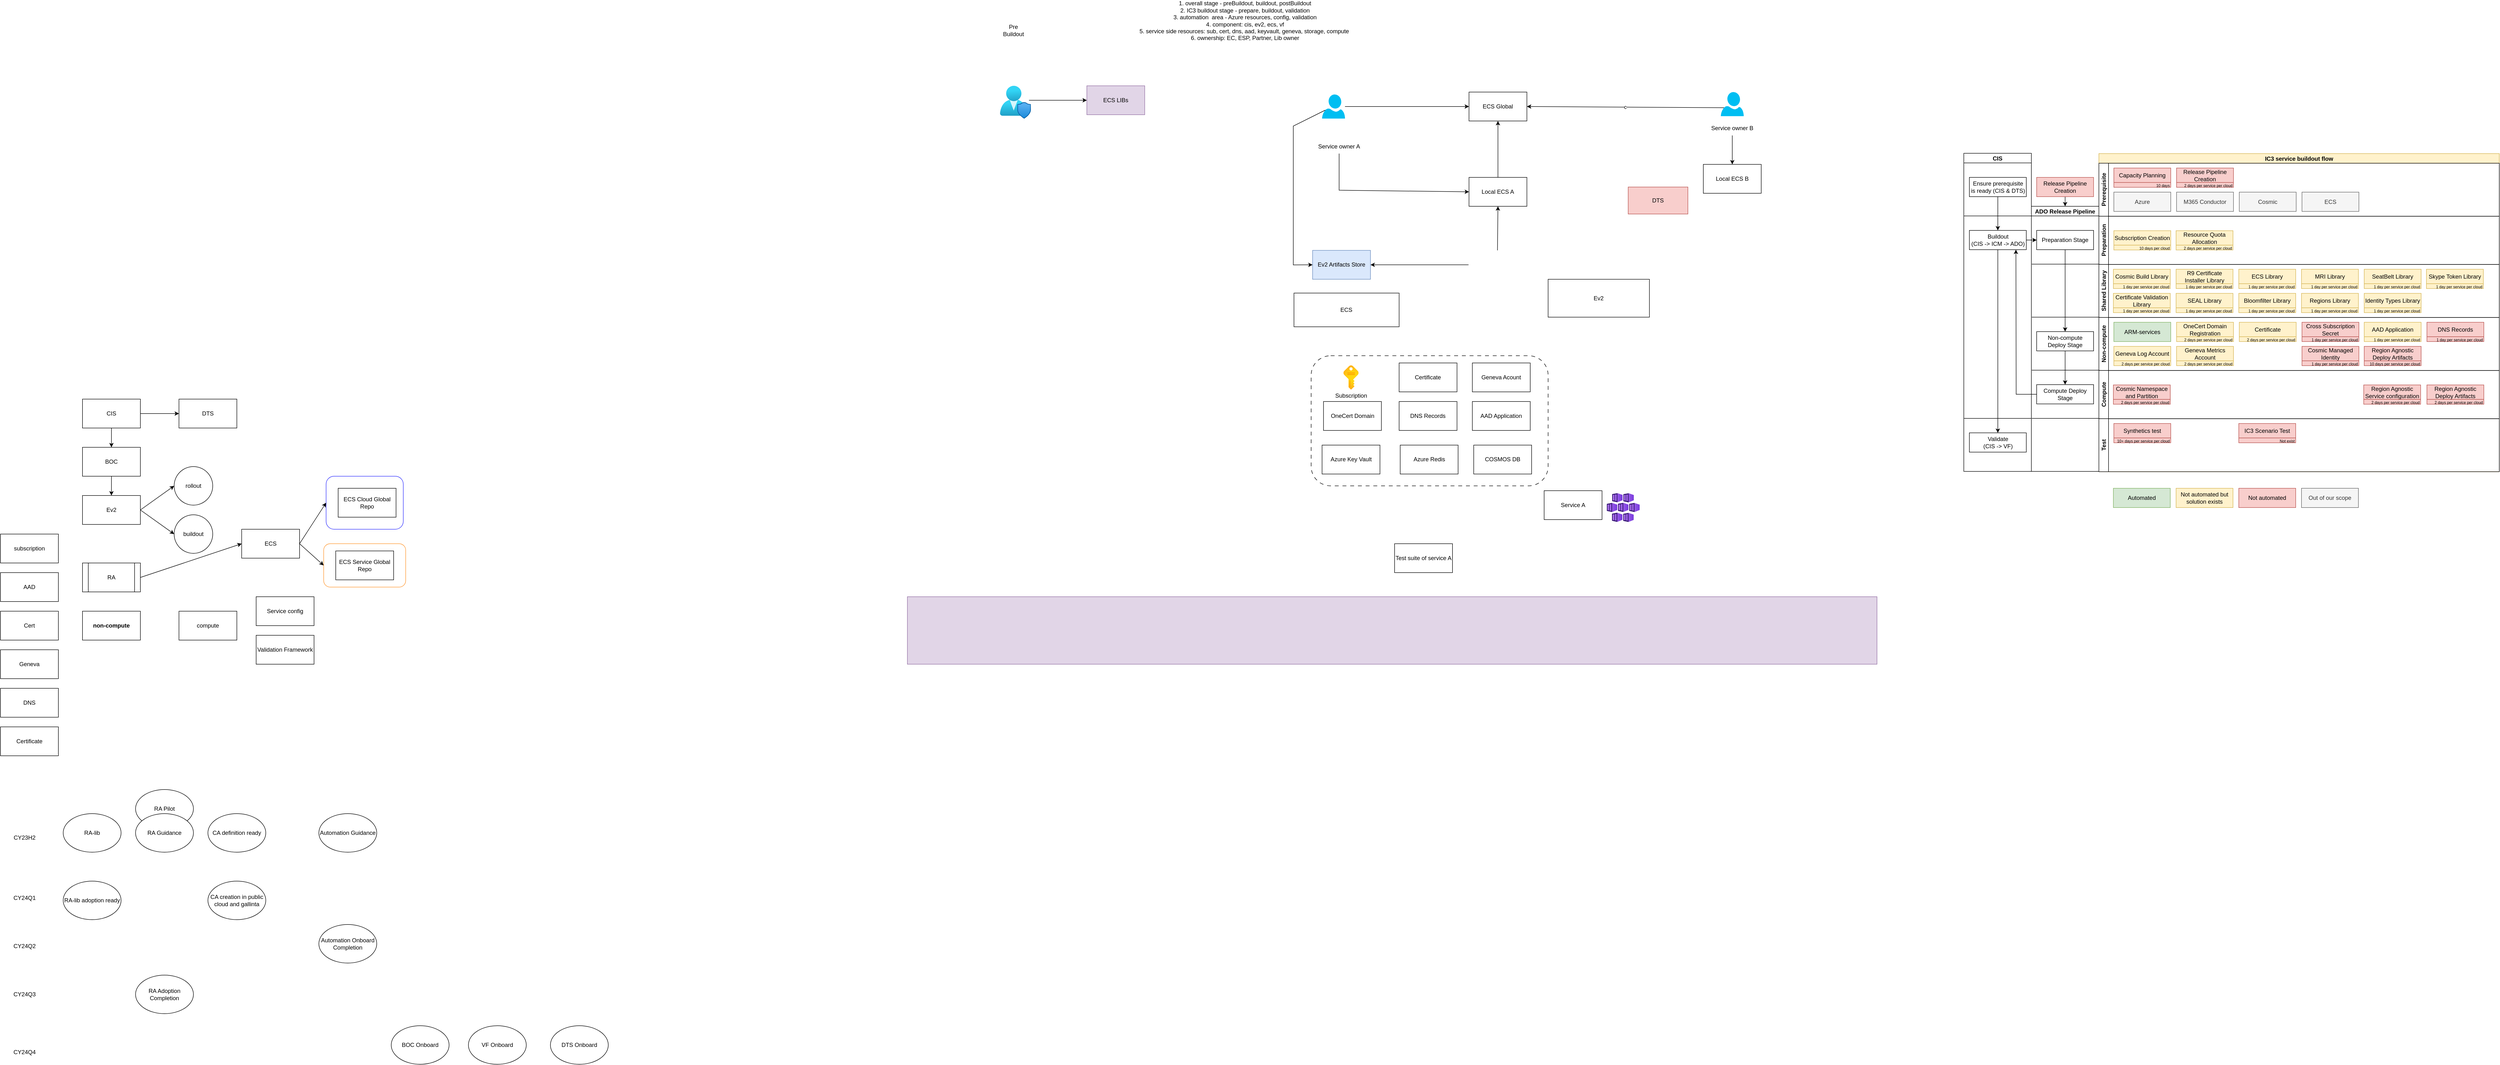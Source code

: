 <mxfile version="22.1.3" type="github">
  <diagram name="Page-1" id="d9V6MFzEI7IZekX0ln30">
    <mxGraphModel dx="1798" dy="2125" grid="1" gridSize="10" guides="1" tooltips="1" connect="1" arrows="1" fold="1" page="1" pageScale="1" pageWidth="850" pageHeight="1100" math="0" shadow="0">
      <root>
        <mxCell id="0" />
        <mxCell id="1" parent="0" />
        <mxCell id="3SoOQQYGxqN1ZP2SB03N-75" value="c" style="rounded=1;whiteSpace=wrap;html=1;dashed=1;dashPattern=8 8;" vertex="1" parent="1">
          <mxGeometry x="2787" y="-40" width="491.25" height="270" as="geometry" />
        </mxCell>
        <mxCell id="3SoOQQYGxqN1ZP2SB03N-26" value="" style="rounded=0;whiteSpace=wrap;html=1;fillColor=#e1d5e7;strokeColor=#9673a6;" vertex="1" parent="1">
          <mxGeometry x="1950" y="460" width="2010" height="140" as="geometry" />
        </mxCell>
        <mxCell id="swO-_-nKR9-th-vh1F2U-4" value="" style="rounded=1;whiteSpace=wrap;html=1;strokeColor=#FF9933;" parent="1" vertex="1">
          <mxGeometry x="740" y="350" width="170" height="90" as="geometry" />
        </mxCell>
        <mxCell id="swO-_-nKR9-th-vh1F2U-3" value="" style="rounded=1;whiteSpace=wrap;html=1;strokeColor=#3333FF;" parent="1" vertex="1">
          <mxGeometry x="745" y="210" width="160" height="110" as="geometry" />
        </mxCell>
        <mxCell id="swO-_-nKR9-th-vh1F2U-1" value="ECS Cloud Global Repo" style="rounded=0;whiteSpace=wrap;html=1;" parent="1" vertex="1">
          <mxGeometry x="770" y="235" width="120" height="60" as="geometry" />
        </mxCell>
        <mxCell id="swO-_-nKR9-th-vh1F2U-2" value="ECS Service Global Repo" style="rounded=0;whiteSpace=wrap;html=1;" parent="1" vertex="1">
          <mxGeometry x="765" y="365" width="120" height="60" as="geometry" />
        </mxCell>
        <mxCell id="JZDgFXP0HIzbjFJge_FJ-1" value="CIS" style="rounded=0;whiteSpace=wrap;html=1;" parent="1" vertex="1">
          <mxGeometry x="240" y="50" width="120" height="60" as="geometry" />
        </mxCell>
        <mxCell id="JZDgFXP0HIzbjFJge_FJ-3" value="DTS" style="rounded=0;whiteSpace=wrap;html=1;" parent="1" vertex="1">
          <mxGeometry x="440" y="50" width="120" height="60" as="geometry" />
        </mxCell>
        <mxCell id="JZDgFXP0HIzbjFJge_FJ-4" value="" style="endArrow=classic;html=1;rounded=0;exitX=1;exitY=0.5;exitDx=0;exitDy=0;entryX=0;entryY=0.5;entryDx=0;entryDy=0;" parent="1" source="JZDgFXP0HIzbjFJge_FJ-1" target="JZDgFXP0HIzbjFJge_FJ-3" edge="1">
          <mxGeometry width="50" height="50" relative="1" as="geometry">
            <mxPoint x="290" y="220" as="sourcePoint" />
            <mxPoint x="340" y="170" as="targetPoint" />
          </mxGeometry>
        </mxCell>
        <mxCell id="JZDgFXP0HIzbjFJge_FJ-5" value="BOC" style="rounded=0;whiteSpace=wrap;html=1;" parent="1" vertex="1">
          <mxGeometry x="240" y="150" width="120" height="60" as="geometry" />
        </mxCell>
        <mxCell id="JZDgFXP0HIzbjFJge_FJ-6" value="" style="endArrow=classic;html=1;rounded=0;exitX=0.5;exitY=1;exitDx=0;exitDy=0;entryX=0.5;entryY=0;entryDx=0;entryDy=0;" parent="1" source="JZDgFXP0HIzbjFJge_FJ-1" target="JZDgFXP0HIzbjFJge_FJ-5" edge="1">
          <mxGeometry width="50" height="50" relative="1" as="geometry">
            <mxPoint x="160" y="170" as="sourcePoint" />
            <mxPoint x="210" y="120" as="targetPoint" />
          </mxGeometry>
        </mxCell>
        <mxCell id="JZDgFXP0HIzbjFJge_FJ-7" value="Ev2" style="rounded=0;whiteSpace=wrap;html=1;" parent="1" vertex="1">
          <mxGeometry x="240" y="250" width="120" height="60" as="geometry" />
        </mxCell>
        <mxCell id="JZDgFXP0HIzbjFJge_FJ-8" value="" style="endArrow=classic;html=1;rounded=0;exitX=0.5;exitY=1;exitDx=0;exitDy=0;" parent="1" source="JZDgFXP0HIzbjFJge_FJ-5" target="JZDgFXP0HIzbjFJge_FJ-7" edge="1">
          <mxGeometry width="50" height="50" relative="1" as="geometry">
            <mxPoint x="150" y="310" as="sourcePoint" />
            <mxPoint x="200" y="260" as="targetPoint" />
          </mxGeometry>
        </mxCell>
        <mxCell id="JZDgFXP0HIzbjFJge_FJ-11" value="rollout" style="ellipse;whiteSpace=wrap;html=1;" parent="1" vertex="1">
          <mxGeometry x="430" y="190" width="80" height="80" as="geometry" />
        </mxCell>
        <mxCell id="JZDgFXP0HIzbjFJge_FJ-12" value="" style="endArrow=classic;html=1;rounded=0;exitX=1;exitY=0.5;exitDx=0;exitDy=0;entryX=0;entryY=0.5;entryDx=0;entryDy=0;" parent="1" source="JZDgFXP0HIzbjFJge_FJ-7" target="JZDgFXP0HIzbjFJge_FJ-11" edge="1">
          <mxGeometry width="50" height="50" relative="1" as="geometry">
            <mxPoint x="360" y="360" as="sourcePoint" />
            <mxPoint x="410" y="310" as="targetPoint" />
          </mxGeometry>
        </mxCell>
        <mxCell id="JZDgFXP0HIzbjFJge_FJ-13" value="buildout" style="ellipse;whiteSpace=wrap;html=1;" parent="1" vertex="1">
          <mxGeometry x="430" y="290" width="80" height="80" as="geometry" />
        </mxCell>
        <mxCell id="JZDgFXP0HIzbjFJge_FJ-14" value="" style="endArrow=classic;html=1;rounded=0;exitX=1;exitY=0.5;exitDx=0;exitDy=0;entryX=0;entryY=0.5;entryDx=0;entryDy=0;" parent="1" source="JZDgFXP0HIzbjFJge_FJ-7" target="JZDgFXP0HIzbjFJge_FJ-13" edge="1">
          <mxGeometry width="50" height="50" relative="1" as="geometry">
            <mxPoint x="320" y="420" as="sourcePoint" />
            <mxPoint x="370" y="370" as="targetPoint" />
          </mxGeometry>
        </mxCell>
        <mxCell id="JZDgFXP0HIzbjFJge_FJ-16" value="RA" style="shape=process;whiteSpace=wrap;html=1;backgroundOutline=1;" parent="1" vertex="1">
          <mxGeometry x="240" y="390" width="120" height="60" as="geometry" />
        </mxCell>
        <mxCell id="JZDgFXP0HIzbjFJge_FJ-17" value="ECS" style="whiteSpace=wrap;html=1;" parent="1" vertex="1">
          <mxGeometry x="570" y="320" width="120" height="60" as="geometry" />
        </mxCell>
        <mxCell id="JZDgFXP0HIzbjFJge_FJ-18" value="" style="endArrow=classic;html=1;rounded=0;exitX=1;exitY=0.5;exitDx=0;exitDy=0;entryX=0;entryY=0.5;entryDx=0;entryDy=0;" parent="1" source="JZDgFXP0HIzbjFJge_FJ-16" target="JZDgFXP0HIzbjFJge_FJ-17" edge="1">
          <mxGeometry width="50" height="50" relative="1" as="geometry">
            <mxPoint x="720" y="480" as="sourcePoint" />
            <mxPoint x="770" y="430" as="targetPoint" />
          </mxGeometry>
        </mxCell>
        <mxCell id="JZDgFXP0HIzbjFJge_FJ-19" value="non-compute" style="whiteSpace=wrap;html=1;fontStyle=1" parent="1" vertex="1">
          <mxGeometry x="240" y="490" width="120" height="60" as="geometry" />
        </mxCell>
        <mxCell id="JZDgFXP0HIzbjFJge_FJ-20" value="compute" style="whiteSpace=wrap;html=1;" parent="1" vertex="1">
          <mxGeometry x="440" y="490" width="120" height="60" as="geometry" />
        </mxCell>
        <mxCell id="JZDgFXP0HIzbjFJge_FJ-21" value="Service config" style="rounded=0;whiteSpace=wrap;html=1;" parent="1" vertex="1">
          <mxGeometry x="600" y="460" width="120" height="60" as="geometry" />
        </mxCell>
        <mxCell id="JZDgFXP0HIzbjFJge_FJ-22" value="subscription" style="rounded=0;whiteSpace=wrap;html=1;" parent="1" vertex="1">
          <mxGeometry x="70" y="330" width="120" height="60" as="geometry" />
        </mxCell>
        <mxCell id="JZDgFXP0HIzbjFJge_FJ-23" value="AAD" style="rounded=0;whiteSpace=wrap;html=1;" parent="1" vertex="1">
          <mxGeometry x="70" y="410" width="120" height="60" as="geometry" />
        </mxCell>
        <mxCell id="JZDgFXP0HIzbjFJge_FJ-24" value="Cert" style="rounded=0;whiteSpace=wrap;html=1;" parent="1" vertex="1">
          <mxGeometry x="70" y="490" width="120" height="60" as="geometry" />
        </mxCell>
        <mxCell id="JZDgFXP0HIzbjFJge_FJ-25" value="Geneva" style="rounded=0;whiteSpace=wrap;html=1;" parent="1" vertex="1">
          <mxGeometry x="70" y="570" width="120" height="60" as="geometry" />
        </mxCell>
        <mxCell id="JZDgFXP0HIzbjFJge_FJ-26" value="DNS" style="rounded=0;whiteSpace=wrap;html=1;" parent="1" vertex="1">
          <mxGeometry x="70" y="650" width="120" height="60" as="geometry" />
        </mxCell>
        <mxCell id="JZDgFXP0HIzbjFJge_FJ-27" value="Certificate" style="rounded=0;whiteSpace=wrap;html=1;" parent="1" vertex="1">
          <mxGeometry x="70" y="730" width="120" height="60" as="geometry" />
        </mxCell>
        <mxCell id="JZDgFXP0HIzbjFJge_FJ-28" value="Validation Framework" style="rounded=0;whiteSpace=wrap;html=1;" parent="1" vertex="1">
          <mxGeometry x="600" y="540" width="120" height="60" as="geometry" />
        </mxCell>
        <mxCell id="JZDgFXP0HIzbjFJge_FJ-29" value="" style="endArrow=classic;html=1;rounded=0;entryX=0;entryY=0.5;entryDx=0;entryDy=0;exitX=1;exitY=0.5;exitDx=0;exitDy=0;" parent="1" source="JZDgFXP0HIzbjFJge_FJ-17" target="swO-_-nKR9-th-vh1F2U-3" edge="1">
          <mxGeometry width="50" height="50" relative="1" as="geometry">
            <mxPoint x="670" y="310" as="sourcePoint" />
            <mxPoint x="720" y="260" as="targetPoint" />
          </mxGeometry>
        </mxCell>
        <mxCell id="JZDgFXP0HIzbjFJge_FJ-30" value="" style="endArrow=classic;html=1;rounded=0;exitX=1;exitY=0.5;exitDx=0;exitDy=0;entryX=0;entryY=0.5;entryDx=0;entryDy=0;" parent="1" source="JZDgFXP0HIzbjFJge_FJ-17" target="swO-_-nKR9-th-vh1F2U-4" edge="1">
          <mxGeometry width="50" height="50" relative="1" as="geometry">
            <mxPoint x="810" y="510" as="sourcePoint" />
            <mxPoint x="860" y="460" as="targetPoint" />
          </mxGeometry>
        </mxCell>
        <mxCell id="JZDgFXP0HIzbjFJge_FJ-34" value="CY24Q1" style="text;html=1;strokeColor=none;fillColor=none;align=center;verticalAlign=middle;whiteSpace=wrap;rounded=0;" parent="1" vertex="1">
          <mxGeometry x="90" y="1070" width="60" height="30" as="geometry" />
        </mxCell>
        <mxCell id="AnB0dwLxFMZhTZSeHD-A-2" value="RA-lib" style="ellipse;whiteSpace=wrap;html=1;" parent="1" vertex="1">
          <mxGeometry x="200" y="910" width="120" height="80" as="geometry" />
        </mxCell>
        <mxCell id="AnB0dwLxFMZhTZSeHD-A-3" value="CA definition ready" style="ellipse;whiteSpace=wrap;html=1;" parent="1" vertex="1">
          <mxGeometry x="500" y="910" width="120" height="80" as="geometry" />
        </mxCell>
        <mxCell id="AnB0dwLxFMZhTZSeHD-A-4" value="Automation Guidance" style="ellipse;whiteSpace=wrap;html=1;" parent="1" vertex="1">
          <mxGeometry x="730" y="910" width="120" height="80" as="geometry" />
        </mxCell>
        <mxCell id="AnB0dwLxFMZhTZSeHD-A-5" value="RA Pilot" style="ellipse;whiteSpace=wrap;html=1;" parent="1" vertex="1">
          <mxGeometry x="350" y="860" width="120" height="80" as="geometry" />
        </mxCell>
        <mxCell id="AnB0dwLxFMZhTZSeHD-A-6" value="CY23H2" style="text;html=1;strokeColor=none;fillColor=none;align=center;verticalAlign=middle;whiteSpace=wrap;rounded=0;" parent="1" vertex="1">
          <mxGeometry x="90" y="945" width="60" height="30" as="geometry" />
        </mxCell>
        <mxCell id="AnB0dwLxFMZhTZSeHD-A-7" value="RA-lib adoption ready" style="ellipse;whiteSpace=wrap;html=1;" parent="1" vertex="1">
          <mxGeometry x="200" y="1050" width="120" height="80" as="geometry" />
        </mxCell>
        <mxCell id="AnB0dwLxFMZhTZSeHD-A-8" value="CA creation in public cloud and gallinta" style="ellipse;whiteSpace=wrap;html=1;" parent="1" vertex="1">
          <mxGeometry x="500" y="1050" width="120" height="80" as="geometry" />
        </mxCell>
        <mxCell id="AnB0dwLxFMZhTZSeHD-A-9" value="Automation Onboard Completion" style="ellipse;whiteSpace=wrap;html=1;" parent="1" vertex="1">
          <mxGeometry x="730" y="1140" width="120" height="80" as="geometry" />
        </mxCell>
        <mxCell id="AnB0dwLxFMZhTZSeHD-A-10" value="CY24Q2" style="text;html=1;strokeColor=none;fillColor=none;align=center;verticalAlign=middle;whiteSpace=wrap;rounded=0;" parent="1" vertex="1">
          <mxGeometry x="90" y="1170" width="60" height="30" as="geometry" />
        </mxCell>
        <mxCell id="AnB0dwLxFMZhTZSeHD-A-11" value="RA Adoption Completion" style="ellipse;whiteSpace=wrap;html=1;" parent="1" vertex="1">
          <mxGeometry x="350" y="1245" width="120" height="80" as="geometry" />
        </mxCell>
        <mxCell id="AnB0dwLxFMZhTZSeHD-A-12" value="CY24Q3" style="text;html=1;strokeColor=none;fillColor=none;align=center;verticalAlign=middle;whiteSpace=wrap;rounded=0;" parent="1" vertex="1">
          <mxGeometry x="90" y="1270" width="60" height="30" as="geometry" />
        </mxCell>
        <mxCell id="AnB0dwLxFMZhTZSeHD-A-13" value="CY24Q4" style="text;html=1;strokeColor=none;fillColor=none;align=center;verticalAlign=middle;whiteSpace=wrap;rounded=0;" parent="1" vertex="1">
          <mxGeometry x="90" y="1390" width="60" height="30" as="geometry" />
        </mxCell>
        <mxCell id="AnB0dwLxFMZhTZSeHD-A-14" value="BOC Onboard" style="ellipse;whiteSpace=wrap;html=1;" parent="1" vertex="1">
          <mxGeometry x="880" y="1350" width="120" height="80" as="geometry" />
        </mxCell>
        <mxCell id="AnB0dwLxFMZhTZSeHD-A-15" value="VF Onboard" style="ellipse;whiteSpace=wrap;html=1;" parent="1" vertex="1">
          <mxGeometry x="1040" y="1350" width="120" height="80" as="geometry" />
        </mxCell>
        <mxCell id="AnB0dwLxFMZhTZSeHD-A-16" value="DTS Onboard" style="ellipse;whiteSpace=wrap;html=1;" parent="1" vertex="1">
          <mxGeometry x="1210" y="1350" width="120" height="80" as="geometry" />
        </mxCell>
        <mxCell id="XIDz57G52PuHBvire1xS-1" value="RA Guidance" style="ellipse;whiteSpace=wrap;html=1;" parent="1" vertex="1">
          <mxGeometry x="350" y="910" width="120" height="80" as="geometry" />
        </mxCell>
        <mxCell id="3SoOQQYGxqN1ZP2SB03N-2" value="Service A" style="rounded=0;whiteSpace=wrap;html=1;" vertex="1" parent="1">
          <mxGeometry x="3270" y="240" width="120" height="60" as="geometry" />
        </mxCell>
        <mxCell id="3SoOQQYGxqN1ZP2SB03N-30" value="Certificate" style="rounded=0;whiteSpace=wrap;html=1;" vertex="1" parent="1">
          <mxGeometry x="2969.38" y="-25" width="120" height="60" as="geometry" />
        </mxCell>
        <mxCell id="3SoOQQYGxqN1ZP2SB03N-33" value="OneCert Domain" style="rounded=0;whiteSpace=wrap;html=1;" vertex="1" parent="1">
          <mxGeometry x="2812.63" y="55.0" width="120" height="60" as="geometry" />
        </mxCell>
        <mxCell id="3SoOQQYGxqN1ZP2SB03N-34" value="DNS Records" style="rounded=0;whiteSpace=wrap;html=1;" vertex="1" parent="1">
          <mxGeometry x="2969.38" y="55.0" width="120" height="60" as="geometry" />
        </mxCell>
        <mxCell id="3SoOQQYGxqN1ZP2SB03N-35" value="AAD Application" style="rounded=0;whiteSpace=wrap;html=1;" vertex="1" parent="1">
          <mxGeometry x="3121.18" y="55.0" width="120" height="60" as="geometry" />
        </mxCell>
        <mxCell id="3SoOQQYGxqN1ZP2SB03N-38" value="Geneva Acount" style="rounded=0;whiteSpace=wrap;html=1;" vertex="1" parent="1">
          <mxGeometry x="3121.18" y="-25" width="120" height="60" as="geometry" />
        </mxCell>
        <mxCell id="3SoOQQYGxqN1ZP2SB03N-42" value="Pre Buildout" style="text;html=1;strokeColor=none;fillColor=none;align=center;verticalAlign=middle;whiteSpace=wrap;rounded=0;" vertex="1" parent="1">
          <mxGeometry x="2140" y="-730" width="60" height="30" as="geometry" />
        </mxCell>
        <mxCell id="3SoOQQYGxqN1ZP2SB03N-44" value="DTS" style="rounded=0;whiteSpace=wrap;html=1;fillColor=#f8cecc;strokeColor=#b85450;" vertex="1" parent="1">
          <mxGeometry x="3444.24" y="-390" width="123.75" height="56" as="geometry" />
        </mxCell>
        <mxCell id="3SoOQQYGxqN1ZP2SB03N-46" value="" style="verticalLabelPosition=bottom;html=1;verticalAlign=top;align=center;strokeColor=none;fillColor=#00BEF2;shape=mxgraph.azure.user;" vertex="1" parent="1">
          <mxGeometry x="3636.25" y="-587" width="47.5" height="50" as="geometry" />
        </mxCell>
        <mxCell id="3SoOQQYGxqN1ZP2SB03N-254" style="edgeStyle=orthogonalEdgeStyle;rounded=0;orthogonalLoop=1;jettySize=auto;html=1;" edge="1" parent="1" source="3SoOQQYGxqN1ZP2SB03N-47" target="3SoOQQYGxqN1ZP2SB03N-50">
          <mxGeometry relative="1" as="geometry" />
        </mxCell>
        <mxCell id="3SoOQQYGxqN1ZP2SB03N-47" value="" style="verticalLabelPosition=bottom;html=1;verticalAlign=top;align=center;strokeColor=none;fillColor=#00BEF2;shape=mxgraph.azure.user;" vertex="1" parent="1">
          <mxGeometry x="2809.66" y="-582" width="47.5" height="50" as="geometry" />
        </mxCell>
        <mxCell id="3SoOQQYGxqN1ZP2SB03N-49" value="Ev2" style="rounded=0;whiteSpace=wrap;html=1;container=1;" vertex="1" parent="1">
          <mxGeometry x="3278.25" y="-198.6" width="210" height="78.6" as="geometry" />
        </mxCell>
        <mxCell id="3SoOQQYGxqN1ZP2SB03N-50" value="ECS Global" style="rounded=0;whiteSpace=wrap;html=1;" vertex="1" parent="1">
          <mxGeometry x="3114.25" y="-587" width="120" height="60" as="geometry" />
        </mxCell>
        <mxCell id="3SoOQQYGxqN1ZP2SB03N-52" value="Local ECS A" style="rounded=0;whiteSpace=wrap;html=1;" vertex="1" parent="1">
          <mxGeometry x="3114.25" y="-410" width="120" height="60" as="geometry" />
        </mxCell>
        <mxCell id="3SoOQQYGxqN1ZP2SB03N-53" value="Local ECS B" style="rounded=0;whiteSpace=wrap;html=1;" vertex="1" parent="1">
          <mxGeometry x="3600" y="-437" width="120" height="60" as="geometry" />
        </mxCell>
        <mxCell id="3SoOQQYGxqN1ZP2SB03N-54" value="" style="image;aspect=fixed;html=1;points=[];align=center;fontSize=12;image=img/lib/azure2/management_governance/User_Privacy.svg;" vertex="1" parent="1">
          <mxGeometry x="2142.03" y="-600" width="64" height="68" as="geometry" />
        </mxCell>
        <mxCell id="3SoOQQYGxqN1ZP2SB03N-55" value="ECS LIBs" style="rounded=0;whiteSpace=wrap;html=1;fillColor=#e1d5e7;strokeColor=#9673a6;" vertex="1" parent="1">
          <mxGeometry x="2322.03" y="-600" width="120" height="60" as="geometry" />
        </mxCell>
        <mxCell id="3SoOQQYGxqN1ZP2SB03N-56" value="1. overall stage - preBuildout, buildout, postBuildout&lt;br&gt;2. IC3 buildout stage - prepare, buildout, validation&lt;br&gt;3. automation&amp;nbsp; area - Azure resources, config, validation&lt;br&gt;4. component: cis, ev2, ecs, vf&lt;br&gt;5. service side resources: sub, cert, dns, aad, keyvault, geneva, storage, compute&amp;nbsp;&lt;br&gt;6. ownership: EC, ESP, Partner, Lib owner" style="text;html=1;strokeColor=none;fillColor=none;align=center;verticalAlign=middle;whiteSpace=wrap;rounded=0;" vertex="1" parent="1">
          <mxGeometry x="2330" y="-750" width="640" height="30" as="geometry" />
        </mxCell>
        <mxCell id="3SoOQQYGxqN1ZP2SB03N-57" value="Service owner B" style="text;html=1;strokeColor=none;fillColor=none;align=center;verticalAlign=middle;whiteSpace=wrap;rounded=0;" vertex="1" parent="1">
          <mxGeometry x="3602" y="-527" width="116" height="30" as="geometry" />
        </mxCell>
        <mxCell id="3SoOQQYGxqN1ZP2SB03N-58" value="Service owner A" style="text;html=1;strokeColor=none;fillColor=none;align=center;verticalAlign=middle;whiteSpace=wrap;rounded=0;" vertex="1" parent="1">
          <mxGeometry x="2787" y="-489.39" width="116" height="30" as="geometry" />
        </mxCell>
        <mxCell id="3SoOQQYGxqN1ZP2SB03N-60" value="" style="endArrow=classic;html=1;rounded=0;exitX=0.938;exitY=0.441;exitDx=0;exitDy=0;exitPerimeter=0;entryX=0;entryY=0.5;entryDx=0;entryDy=0;" edge="1" parent="1" source="3SoOQQYGxqN1ZP2SB03N-54" target="3SoOQQYGxqN1ZP2SB03N-55">
          <mxGeometry width="50" height="50" relative="1" as="geometry">
            <mxPoint x="2272.03" y="-540" as="sourcePoint" />
            <mxPoint x="2322.03" y="-590" as="targetPoint" />
          </mxGeometry>
        </mxCell>
        <mxCell id="3SoOQQYGxqN1ZP2SB03N-63" value="" style="endArrow=classic;html=1;rounded=0;entryX=0;entryY=0.5;entryDx=0;entryDy=0;exitX=0.5;exitY=1;exitDx=0;exitDy=0;" edge="1" parent="1" source="3SoOQQYGxqN1ZP2SB03N-58" target="3SoOQQYGxqN1ZP2SB03N-52">
          <mxGeometry width="50" height="50" relative="1" as="geometry">
            <mxPoint x="2846.25" y="-449.39" as="sourcePoint" />
            <mxPoint x="2846.25" y="-389.39" as="targetPoint" />
            <Array as="points">
              <mxPoint x="2845" y="-383.39" />
            </Array>
          </mxGeometry>
        </mxCell>
        <mxCell id="3SoOQQYGxqN1ZP2SB03N-64" value="" style="endArrow=classic;html=1;rounded=0;exitX=0.5;exitY=1;exitDx=0;exitDy=0;entryX=0.5;entryY=0;entryDx=0;entryDy=0;" edge="1" parent="1" source="3SoOQQYGxqN1ZP2SB03N-57" target="3SoOQQYGxqN1ZP2SB03N-53">
          <mxGeometry width="50" height="50" relative="1" as="geometry">
            <mxPoint x="3746.25" y="-457" as="sourcePoint" />
            <mxPoint x="3796.25" y="-507" as="targetPoint" />
          </mxGeometry>
        </mxCell>
        <mxCell id="3SoOQQYGxqN1ZP2SB03N-66" value="c" style="endArrow=classic;html=1;rounded=0;entryX=1;entryY=0.5;entryDx=0;entryDy=0;exitX=0.14;exitY=0.65;exitDx=0;exitDy=0;exitPerimeter=0;" edge="1" parent="1" source="3SoOQQYGxqN1ZP2SB03N-46" target="3SoOQQYGxqN1ZP2SB03N-50">
          <mxGeometry width="50" height="50" relative="1" as="geometry">
            <mxPoint x="3306.25" y="-476" as="sourcePoint" />
            <mxPoint x="3266.25" y="-506" as="targetPoint" />
          </mxGeometry>
        </mxCell>
        <mxCell id="3SoOQQYGxqN1ZP2SB03N-67" value="" style="image;aspect=fixed;html=1;points=[];align=center;fontSize=12;image=img/lib/azure2/general/Subscriptions.svg;" vertex="1" parent="1">
          <mxGeometry x="2854.03" y="-20.21" width="31.25" height="50.43" as="geometry" />
        </mxCell>
        <mxCell id="3SoOQQYGxqN1ZP2SB03N-76" value="COSMOS DB" style="rounded=0;whiteSpace=wrap;html=1;" vertex="1" parent="1">
          <mxGeometry x="3124.03" y="145.43" width="120" height="60" as="geometry" />
        </mxCell>
        <mxCell id="3SoOQQYGxqN1ZP2SB03N-77" value="Azure Key Vault" style="rounded=0;whiteSpace=wrap;html=1;" vertex="1" parent="1">
          <mxGeometry x="2809.66" y="145.43" width="120" height="60" as="geometry" />
        </mxCell>
        <mxCell id="3SoOQQYGxqN1ZP2SB03N-78" value="Azure Redis" style="rounded=0;whiteSpace=wrap;html=1;" vertex="1" parent="1">
          <mxGeometry x="2971.64" y="145.43" width="120" height="60" as="geometry" />
        </mxCell>
        <mxCell id="3SoOQQYGxqN1ZP2SB03N-80" value="Subscription" style="text;html=1;strokeColor=none;fillColor=none;align=center;verticalAlign=middle;whiteSpace=wrap;rounded=0;" vertex="1" parent="1">
          <mxGeometry x="2839.66" y="27.71" width="60" height="30" as="geometry" />
        </mxCell>
        <mxCell id="3SoOQQYGxqN1ZP2SB03N-83" value="Ev2 Artifacts Store" style="rounded=0;whiteSpace=wrap;html=1;fillColor=#dae8fc;strokeColor=#6c8ebf;" vertex="1" parent="1">
          <mxGeometry x="2790" y="-258.6" width="120" height="60" as="geometry" />
        </mxCell>
        <mxCell id="3SoOQQYGxqN1ZP2SB03N-84" value="" style="endArrow=classic;html=1;rounded=0;entryX=1;entryY=0.5;entryDx=0;entryDy=0;exitX=0;exitY=0.5;exitDx=0;exitDy=0;" edge="1" parent="1" target="3SoOQQYGxqN1ZP2SB03N-83">
          <mxGeometry width="50" height="50" relative="1" as="geometry">
            <mxPoint x="3113.26" y="-228.6" as="sourcePoint" />
            <mxPoint x="3360" y="-253.39" as="targetPoint" />
          </mxGeometry>
        </mxCell>
        <mxCell id="3SoOQQYGxqN1ZP2SB03N-85" value="" style="endArrow=classic;html=1;rounded=0;entryX=0.5;entryY=1;entryDx=0;entryDy=0;exitX=0.5;exitY=0;exitDx=0;exitDy=0;" edge="1" parent="1" target="3SoOQQYGxqN1ZP2SB03N-52">
          <mxGeometry width="50" height="50" relative="1" as="geometry">
            <mxPoint x="3173.26" y="-258.6" as="sourcePoint" />
            <mxPoint x="2820" y="-133.39" as="targetPoint" />
          </mxGeometry>
        </mxCell>
        <mxCell id="3SoOQQYGxqN1ZP2SB03N-86" value="" style="endArrow=classic;html=1;rounded=0;exitX=0.14;exitY=0.65;exitDx=0;exitDy=0;exitPerimeter=0;entryX=0;entryY=0.5;entryDx=0;entryDy=0;" edge="1" parent="1" source="3SoOQQYGxqN1ZP2SB03N-47" target="3SoOQQYGxqN1ZP2SB03N-83">
          <mxGeometry width="50" height="50" relative="1" as="geometry">
            <mxPoint x="2490" y="-343.39" as="sourcePoint" />
            <mxPoint x="2540" y="-393.39" as="targetPoint" />
            <Array as="points">
              <mxPoint x="2750" y="-516.39" />
              <mxPoint x="2750" y="-228.39" />
            </Array>
          </mxGeometry>
        </mxCell>
        <mxCell id="3SoOQQYGxqN1ZP2SB03N-89" value="" style="endArrow=classic;html=1;rounded=0;exitX=0.5;exitY=0;exitDx=0;exitDy=0;entryX=0.5;entryY=1;entryDx=0;entryDy=0;" edge="1" parent="1" source="3SoOQQYGxqN1ZP2SB03N-52" target="3SoOQQYGxqN1ZP2SB03N-50">
          <mxGeometry width="50" height="50" relative="1" as="geometry">
            <mxPoint x="3250" y="-373.39" as="sourcePoint" />
            <mxPoint x="3300" y="-423.39" as="targetPoint" />
          </mxGeometry>
        </mxCell>
        <mxCell id="3SoOQQYGxqN1ZP2SB03N-95" value="ECS" style="rounded=0;whiteSpace=wrap;html=1;container=1;" vertex="1" parent="1">
          <mxGeometry x="2751.39" y="-170" width="217.99" height="70" as="geometry">
            <mxRectangle x="3270" y="-230" width="70" height="30" as="alternateBounds" />
          </mxGeometry>
        </mxCell>
        <mxCell id="3SoOQQYGxqN1ZP2SB03N-101" value="" style="image;aspect=fixed;html=1;points=[];align=center;fontSize=12;image=img/lib/azure2/compute/Kubernetes_Services.svg;" vertex="1" parent="1">
          <mxGeometry x="3400" y="245" width="68" height="60" as="geometry" />
        </mxCell>
        <mxCell id="3SoOQQYGxqN1ZP2SB03N-102" value="Test suite of service A" style="rounded=0;whiteSpace=wrap;html=1;" vertex="1" parent="1">
          <mxGeometry x="2960" y="350" width="120" height="60" as="geometry" />
        </mxCell>
        <mxCell id="3SoOQQYGxqN1ZP2SB03N-113" value="IC3 service buildout flow" style="swimlane;childLayout=stackLayout;resizeParent=1;resizeParentMax=0;horizontal=1;startSize=20;horizontalStack=0;fontSize=12;fillColor=#fff2cc;strokeColor=#d6b656;" vertex="1" parent="1">
          <mxGeometry x="4420" y="-459.39" width="830" height="660" as="geometry">
            <mxRectangle x="4420" y="-460" width="590" height="50" as="alternateBounds" />
          </mxGeometry>
        </mxCell>
        <mxCell id="3SoOQQYGxqN1ZP2SB03N-114" value="Prerequisite" style="swimlane;html=1;startSize=20;horizontal=0;" vertex="1" parent="3SoOQQYGxqN1ZP2SB03N-113">
          <mxGeometry y="20" width="830" height="110" as="geometry">
            <mxRectangle x="20" width="790" height="20" as="alternateBounds" />
          </mxGeometry>
        </mxCell>
        <mxCell id="3SoOQQYGxqN1ZP2SB03N-115" value="Azure" style="rounded=0;whiteSpace=wrap;html=1;fillColor=#f5f5f5;fontColor=#333333;strokeColor=#666666;" vertex="1" parent="3SoOQQYGxqN1ZP2SB03N-114">
          <mxGeometry x="31" y="60" width="118" height="40" as="geometry" />
        </mxCell>
        <mxCell id="3SoOQQYGxqN1ZP2SB03N-116" value="M365 Conductor" style="rounded=0;whiteSpace=wrap;html=1;fillColor=#f5f5f5;fontColor=#333333;strokeColor=#666666;" vertex="1" parent="3SoOQQYGxqN1ZP2SB03N-114">
          <mxGeometry x="161" y="60" width="118" height="40" as="geometry" />
        </mxCell>
        <mxCell id="3SoOQQYGxqN1ZP2SB03N-117" value="Cosmic" style="rounded=0;whiteSpace=wrap;html=1;fillColor=#f5f5f5;fontColor=#333333;strokeColor=#666666;" vertex="1" parent="3SoOQQYGxqN1ZP2SB03N-114">
          <mxGeometry x="291" y="60" width="118" height="40" as="geometry" />
        </mxCell>
        <mxCell id="3SoOQQYGxqN1ZP2SB03N-118" value="ECS" style="rounded=0;whiteSpace=wrap;html=1;fillColor=#f5f5f5;fontColor=#333333;strokeColor=#666666;" vertex="1" parent="3SoOQQYGxqN1ZP2SB03N-114">
          <mxGeometry x="421" y="60" width="118" height="40" as="geometry" />
        </mxCell>
        <mxCell id="3SoOQQYGxqN1ZP2SB03N-119" value="Capacity Planning" style="rounded=0;whiteSpace=wrap;html=1;fillColor=#f8cecc;strokeColor=#b85450;" vertex="1" parent="3SoOQQYGxqN1ZP2SB03N-114">
          <mxGeometry x="31" y="10" width="118" height="30" as="geometry" />
        </mxCell>
        <mxCell id="3SoOQQYGxqN1ZP2SB03N-120" value="&lt;font style=&quot;font-size: 8px;&quot;&gt;10 days&lt;/font&gt;" style="rounded=0;whiteSpace=wrap;html=1;fontSize=12;fillColor=#f8cecc;strokeColor=#b85450;align=right;" vertex="1" parent="3SoOQQYGxqN1ZP2SB03N-114">
          <mxGeometry x="31" y="40" width="118" height="10" as="geometry" />
        </mxCell>
        <mxCell id="3SoOQQYGxqN1ZP2SB03N-121" value="Release Pipeline Creation" style="rounded=0;whiteSpace=wrap;html=1;fillColor=#f8cecc;strokeColor=#b85450;" vertex="1" parent="3SoOQQYGxqN1ZP2SB03N-114">
          <mxGeometry x="161" y="10" width="118" height="30" as="geometry" />
        </mxCell>
        <mxCell id="3SoOQQYGxqN1ZP2SB03N-122" value="&lt;font style=&quot;font-size: 8px;&quot;&gt;2 days per service per cloud&lt;/font&gt;" style="rounded=0;whiteSpace=wrap;html=1;fontSize=12;fillColor=#f8cecc;strokeColor=#b85450;align=right;" vertex="1" parent="3SoOQQYGxqN1ZP2SB03N-114">
          <mxGeometry x="161" y="40" width="118" height="10" as="geometry" />
        </mxCell>
        <mxCell id="3SoOQQYGxqN1ZP2SB03N-123" value="Preparation" style="swimlane;html=1;startSize=20;horizontal=0;" vertex="1" parent="3SoOQQYGxqN1ZP2SB03N-113">
          <mxGeometry y="130" width="830" height="100" as="geometry" />
        </mxCell>
        <mxCell id="3SoOQQYGxqN1ZP2SB03N-124" value="Subscription Creation" style="rounded=0;whiteSpace=wrap;html=1;fillColor=#fff2cc;strokeColor=#d6b656;" vertex="1" parent="3SoOQQYGxqN1ZP2SB03N-123">
          <mxGeometry x="31" y="30" width="118" height="30" as="geometry" />
        </mxCell>
        <mxCell id="3SoOQQYGxqN1ZP2SB03N-125" value="Resource Quota Allocation" style="rounded=0;whiteSpace=wrap;html=1;fillColor=#fff2cc;strokeColor=#d6b656;" vertex="1" parent="3SoOQQYGxqN1ZP2SB03N-123">
          <mxGeometry x="160" y="30" width="118" height="30" as="geometry" />
        </mxCell>
        <mxCell id="3SoOQQYGxqN1ZP2SB03N-126" value="&lt;font style=&quot;font-size: 8px;&quot;&gt;10 days per cloud&lt;/font&gt;" style="rounded=0;whiteSpace=wrap;html=1;fontSize=12;fillColor=#fff2cc;strokeColor=#d6b656;align=right;" vertex="1" parent="3SoOQQYGxqN1ZP2SB03N-123">
          <mxGeometry x="31" y="60" width="118" height="10" as="geometry" />
        </mxCell>
        <mxCell id="3SoOQQYGxqN1ZP2SB03N-127" value="&lt;span style=&quot;font-size: 8px;&quot;&gt;2 days per service per cloud&lt;/span&gt;" style="rounded=0;whiteSpace=wrap;html=1;fontSize=12;fillColor=#fff2cc;strokeColor=#d6b656;align=right;" vertex="1" parent="3SoOQQYGxqN1ZP2SB03N-123">
          <mxGeometry x="160" y="60" width="118" height="10" as="geometry" />
        </mxCell>
        <mxCell id="3SoOQQYGxqN1ZP2SB03N-128" value="Shared Library" style="swimlane;html=1;startSize=20;horizontal=0;" vertex="1" parent="3SoOQQYGxqN1ZP2SB03N-113">
          <mxGeometry y="230" width="830" height="110" as="geometry">
            <mxRectangle y="230" width="830" height="30" as="alternateBounds" />
          </mxGeometry>
        </mxCell>
        <mxCell id="3SoOQQYGxqN1ZP2SB03N-129" value="Cosmic Build Library" style="rounded=0;whiteSpace=wrap;html=1;fillColor=#fff2cc;strokeColor=#d6b656;" vertex="1" parent="3SoOQQYGxqN1ZP2SB03N-128">
          <mxGeometry x="30" y="10" width="118" height="30" as="geometry" />
        </mxCell>
        <mxCell id="3SoOQQYGxqN1ZP2SB03N-130" value="R9 Certificate Installer Library" style="rounded=0;whiteSpace=wrap;html=1;fillColor=#fff2cc;strokeColor=#d6b656;" vertex="1" parent="3SoOQQYGxqN1ZP2SB03N-128">
          <mxGeometry x="160" y="10" width="118" height="30" as="geometry" />
        </mxCell>
        <mxCell id="3SoOQQYGxqN1ZP2SB03N-131" value="ECS Library" style="rounded=0;whiteSpace=wrap;html=1;fillColor=#fff2cc;strokeColor=#d6b656;" vertex="1" parent="3SoOQQYGxqN1ZP2SB03N-128">
          <mxGeometry x="290" y="10" width="118" height="30" as="geometry" />
        </mxCell>
        <mxCell id="3SoOQQYGxqN1ZP2SB03N-132" value="MRI Library" style="rounded=0;whiteSpace=wrap;html=1;fillColor=#fff2cc;strokeColor=#d6b656;" vertex="1" parent="3SoOQQYGxqN1ZP2SB03N-128">
          <mxGeometry x="420" y="10" width="118" height="30" as="geometry" />
        </mxCell>
        <mxCell id="3SoOQQYGxqN1ZP2SB03N-133" value="SeatBelt Library" style="rounded=0;whiteSpace=wrap;html=1;fillColor=#fff2cc;strokeColor=#d6b656;" vertex="1" parent="3SoOQQYGxqN1ZP2SB03N-128">
          <mxGeometry x="550" y="10" width="118" height="30" as="geometry" />
        </mxCell>
        <mxCell id="3SoOQQYGxqN1ZP2SB03N-134" value="Skype Token Library" style="rounded=0;whiteSpace=wrap;html=1;fillColor=#fff2cc;strokeColor=#d6b656;" vertex="1" parent="3SoOQQYGxqN1ZP2SB03N-128">
          <mxGeometry x="679" y="10" width="118" height="30" as="geometry" />
        </mxCell>
        <mxCell id="3SoOQQYGxqN1ZP2SB03N-135" value="Certificate Validation Library" style="rounded=0;whiteSpace=wrap;html=1;fillColor=#fff2cc;strokeColor=#d6b656;" vertex="1" parent="3SoOQQYGxqN1ZP2SB03N-128">
          <mxGeometry x="30" y="60" width="118" height="30" as="geometry" />
        </mxCell>
        <mxCell id="3SoOQQYGxqN1ZP2SB03N-136" value="SEAL Library" style="rounded=0;whiteSpace=wrap;html=1;fillColor=#fff2cc;strokeColor=#d6b656;" vertex="1" parent="3SoOQQYGxqN1ZP2SB03N-128">
          <mxGeometry x="160" y="60" width="118" height="30" as="geometry" />
        </mxCell>
        <mxCell id="3SoOQQYGxqN1ZP2SB03N-137" value="Bloomfilter Library" style="rounded=0;whiteSpace=wrap;html=1;fillColor=#fff2cc;strokeColor=#d6b656;" vertex="1" parent="3SoOQQYGxqN1ZP2SB03N-128">
          <mxGeometry x="290" y="60" width="118" height="30" as="geometry" />
        </mxCell>
        <mxCell id="3SoOQQYGxqN1ZP2SB03N-138" value="Regions Library" style="rounded=0;whiteSpace=wrap;html=1;fillColor=#fff2cc;strokeColor=#d6b656;" vertex="1" parent="3SoOQQYGxqN1ZP2SB03N-128">
          <mxGeometry x="420" y="60" width="118" height="30" as="geometry" />
        </mxCell>
        <mxCell id="3SoOQQYGxqN1ZP2SB03N-139" value="Identity Types Library" style="rounded=0;whiteSpace=wrap;html=1;fillColor=#fff2cc;strokeColor=#d6b656;" vertex="1" parent="3SoOQQYGxqN1ZP2SB03N-128">
          <mxGeometry x="550" y="60" width="118" height="30" as="geometry" />
        </mxCell>
        <mxCell id="3SoOQQYGxqN1ZP2SB03N-140" value="&lt;span style=&quot;font-size: 8px;&quot;&gt;1 day per service per cloud&lt;/span&gt;" style="rounded=0;whiteSpace=wrap;html=1;fontSize=12;fillColor=#fff2cc;strokeColor=#d6b656;align=right;" vertex="1" parent="3SoOQQYGxqN1ZP2SB03N-128">
          <mxGeometry x="679" y="40" width="118" height="10" as="geometry" />
        </mxCell>
        <mxCell id="3SoOQQYGxqN1ZP2SB03N-141" value="&lt;span style=&quot;font-size: 8px;&quot;&gt;1 day per service per cloud&lt;/span&gt;" style="rounded=0;whiteSpace=wrap;html=1;fontSize=12;fillColor=#fff2cc;strokeColor=#d6b656;align=right;" vertex="1" parent="3SoOQQYGxqN1ZP2SB03N-128">
          <mxGeometry x="550" y="40" width="118" height="10" as="geometry" />
        </mxCell>
        <mxCell id="3SoOQQYGxqN1ZP2SB03N-142" value="&lt;span style=&quot;font-size: 8px;&quot;&gt;1 day per service per cloud&lt;/span&gt;" style="rounded=0;whiteSpace=wrap;html=1;fontSize=12;fillColor=#fff2cc;strokeColor=#d6b656;align=right;" vertex="1" parent="3SoOQQYGxqN1ZP2SB03N-128">
          <mxGeometry x="420" y="40" width="118" height="10" as="geometry" />
        </mxCell>
        <mxCell id="3SoOQQYGxqN1ZP2SB03N-143" value="&lt;span style=&quot;font-size: 8px;&quot;&gt;1 day per service per cloud&lt;/span&gt;" style="rounded=0;whiteSpace=wrap;html=1;fontSize=12;fillColor=#fff2cc;strokeColor=#d6b656;align=right;" vertex="1" parent="3SoOQQYGxqN1ZP2SB03N-128">
          <mxGeometry x="550" y="90" width="118" height="10" as="geometry" />
        </mxCell>
        <mxCell id="3SoOQQYGxqN1ZP2SB03N-144" value="&lt;span style=&quot;font-size: 8px;&quot;&gt;1 day per service per cloud&lt;/span&gt;" style="rounded=0;whiteSpace=wrap;html=1;fontSize=12;fillColor=#fff2cc;strokeColor=#d6b656;align=right;" vertex="1" parent="3SoOQQYGxqN1ZP2SB03N-128">
          <mxGeometry x="420" y="90" width="118" height="10" as="geometry" />
        </mxCell>
        <mxCell id="3SoOQQYGxqN1ZP2SB03N-145" value="&lt;span style=&quot;font-size: 8px;&quot;&gt;1 day per service per cloud&lt;/span&gt;" style="rounded=0;whiteSpace=wrap;html=1;fontSize=12;fillColor=#fff2cc;strokeColor=#d6b656;align=right;" vertex="1" parent="3SoOQQYGxqN1ZP2SB03N-128">
          <mxGeometry x="290" y="90" width="118" height="10" as="geometry" />
        </mxCell>
        <mxCell id="3SoOQQYGxqN1ZP2SB03N-146" value="&lt;span style=&quot;font-size: 8px;&quot;&gt;1 day per service per cloud&lt;/span&gt;" style="rounded=0;whiteSpace=wrap;html=1;fontSize=12;fillColor=#fff2cc;strokeColor=#d6b656;align=right;" vertex="1" parent="3SoOQQYGxqN1ZP2SB03N-128">
          <mxGeometry x="290" y="40" width="118" height="10" as="geometry" />
        </mxCell>
        <mxCell id="3SoOQQYGxqN1ZP2SB03N-147" value="&lt;span style=&quot;font-size: 8px;&quot;&gt;1 day per service per cloud&lt;/span&gt;" style="rounded=0;whiteSpace=wrap;html=1;fontSize=12;fillColor=#fff2cc;strokeColor=#d6b656;align=right;" vertex="1" parent="3SoOQQYGxqN1ZP2SB03N-128">
          <mxGeometry x="160" y="40" width="118" height="10" as="geometry" />
        </mxCell>
        <mxCell id="3SoOQQYGxqN1ZP2SB03N-148" value="&lt;span style=&quot;font-size: 8px;&quot;&gt;1 day per service per cloud&lt;/span&gt;" style="rounded=0;whiteSpace=wrap;html=1;fontSize=12;fillColor=#fff2cc;strokeColor=#d6b656;align=right;" vertex="1" parent="3SoOQQYGxqN1ZP2SB03N-128">
          <mxGeometry x="160" y="90" width="118" height="10" as="geometry" />
        </mxCell>
        <mxCell id="3SoOQQYGxqN1ZP2SB03N-149" value="&lt;span style=&quot;font-size: 8px;&quot;&gt;1 day per service per cloud&lt;/span&gt;" style="rounded=0;whiteSpace=wrap;html=1;fontSize=12;fillColor=#fff2cc;strokeColor=#d6b656;align=right;" vertex="1" parent="3SoOQQYGxqN1ZP2SB03N-128">
          <mxGeometry x="30" y="90" width="118" height="10" as="geometry" />
        </mxCell>
        <mxCell id="3SoOQQYGxqN1ZP2SB03N-150" value="&lt;font style=&quot;font-size: 8px;&quot;&gt;1 day per service per cloud&lt;/font&gt;" style="rounded=0;whiteSpace=wrap;html=1;fontSize=12;fillColor=#fff2cc;strokeColor=#d6b656;align=right;" vertex="1" parent="3SoOQQYGxqN1ZP2SB03N-128">
          <mxGeometry x="30" y="40" width="118" height="10" as="geometry" />
        </mxCell>
        <mxCell id="3SoOQQYGxqN1ZP2SB03N-151" value="Non-compute" style="swimlane;html=1;startSize=20;horizontal=0;" vertex="1" parent="3SoOQQYGxqN1ZP2SB03N-113">
          <mxGeometry y="340" width="830" height="110" as="geometry" />
        </mxCell>
        <mxCell id="3SoOQQYGxqN1ZP2SB03N-152" value="ARM-services" style="rounded=0;whiteSpace=wrap;html=1;fillColor=#d5e8d4;strokeColor=#82b366;" vertex="1" parent="3SoOQQYGxqN1ZP2SB03N-151">
          <mxGeometry x="31" y="10" width="118" height="40" as="geometry" />
        </mxCell>
        <mxCell id="3SoOQQYGxqN1ZP2SB03N-153" value="Certificate" style="rounded=0;whiteSpace=wrap;html=1;fillColor=#fff2cc;strokeColor=#d6b656;" vertex="1" parent="3SoOQQYGxqN1ZP2SB03N-151">
          <mxGeometry x="291" y="10" width="118" height="30" as="geometry" />
        </mxCell>
        <mxCell id="3SoOQQYGxqN1ZP2SB03N-154" value="DNS Records" style="rounded=0;whiteSpace=wrap;html=1;fillColor=#f8cecc;strokeColor=#b85450;" vertex="1" parent="3SoOQQYGxqN1ZP2SB03N-151">
          <mxGeometry x="680" y="10" width="118" height="30" as="geometry" />
        </mxCell>
        <mxCell id="3SoOQQYGxqN1ZP2SB03N-155" value="OneCert Domain Registration" style="rounded=0;whiteSpace=wrap;html=1;fillColor=#fff2cc;strokeColor=#d6b656;" vertex="1" parent="3SoOQQYGxqN1ZP2SB03N-151">
          <mxGeometry x="161" y="10" width="118" height="30" as="geometry" />
        </mxCell>
        <mxCell id="3SoOQQYGxqN1ZP2SB03N-156" value="Geneva Log Account" style="rounded=0;whiteSpace=wrap;html=1;fillColor=#fff2cc;strokeColor=#d6b656;" vertex="1" parent="3SoOQQYGxqN1ZP2SB03N-151">
          <mxGeometry x="31" y="60" width="118" height="30" as="geometry" />
        </mxCell>
        <mxCell id="3SoOQQYGxqN1ZP2SB03N-157" value="Geneva Metrics Account" style="rounded=0;whiteSpace=wrap;html=1;fillColor=#fff2cc;strokeColor=#d6b656;" vertex="1" parent="3SoOQQYGxqN1ZP2SB03N-151">
          <mxGeometry x="161" y="60" width="118" height="30" as="geometry" />
        </mxCell>
        <mxCell id="3SoOQQYGxqN1ZP2SB03N-158" value="Cross Subscription Secret" style="rounded=0;whiteSpace=wrap;html=1;fillColor=#f8cecc;strokeColor=#b85450;" vertex="1" parent="3SoOQQYGxqN1ZP2SB03N-151">
          <mxGeometry x="421" y="10" width="118" height="30" as="geometry" />
        </mxCell>
        <mxCell id="3SoOQQYGxqN1ZP2SB03N-159" value="&lt;span style=&quot;font-size: 8px;&quot;&gt;2 days per service per cloud&lt;/span&gt;" style="rounded=0;whiteSpace=wrap;html=1;fontSize=12;fillColor=#fff2cc;strokeColor=#d6b656;align=right;" vertex="1" parent="3SoOQQYGxqN1ZP2SB03N-151">
          <mxGeometry x="291" y="40" width="118" height="10" as="geometry" />
        </mxCell>
        <mxCell id="3SoOQQYGxqN1ZP2SB03N-160" value="&lt;span style=&quot;font-size: 8px;&quot;&gt;1 day per service per cloud&lt;/span&gt;" style="rounded=0;whiteSpace=wrap;html=1;fontSize=12;fillColor=#f8cecc;strokeColor=#b85450;align=right;" vertex="1" parent="3SoOQQYGxqN1ZP2SB03N-151">
          <mxGeometry x="421" y="40" width="118" height="10" as="geometry" />
        </mxCell>
        <mxCell id="3SoOQQYGxqN1ZP2SB03N-161" value="&lt;span style=&quot;font-size: 8px;&quot;&gt;1 day per service per cloud&lt;/span&gt;" style="rounded=0;whiteSpace=wrap;html=1;fontSize=12;fillColor=#f8cecc;strokeColor=#b85450;align=right;" vertex="1" parent="3SoOQQYGxqN1ZP2SB03N-151">
          <mxGeometry x="680" y="40" width="118" height="10" as="geometry" />
        </mxCell>
        <mxCell id="3SoOQQYGxqN1ZP2SB03N-162" value="&lt;span style=&quot;font-size: 8px;&quot;&gt;2 days per service per cloud&lt;/span&gt;" style="rounded=0;whiteSpace=wrap;html=1;fontSize=12;fillColor=#fff2cc;strokeColor=#d6b656;align=right;" vertex="1" parent="3SoOQQYGxqN1ZP2SB03N-151">
          <mxGeometry x="161" y="90" width="118" height="10" as="geometry" />
        </mxCell>
        <mxCell id="3SoOQQYGxqN1ZP2SB03N-163" value="&lt;span style=&quot;font-size: 8px;&quot;&gt;2 days per service per cloud&lt;/span&gt;" style="rounded=0;whiteSpace=wrap;html=1;fontSize=12;fillColor=#fff2cc;strokeColor=#d6b656;align=right;" vertex="1" parent="3SoOQQYGxqN1ZP2SB03N-151">
          <mxGeometry x="31" y="90" width="118" height="10" as="geometry" />
        </mxCell>
        <mxCell id="3SoOQQYGxqN1ZP2SB03N-164" value="&lt;span style=&quot;font-size: 8px;&quot;&gt;2 days per service per cloud&lt;/span&gt;" style="rounded=0;whiteSpace=wrap;html=1;fontSize=12;fillColor=#fff2cc;strokeColor=#d6b656;align=right;" vertex="1" parent="3SoOQQYGxqN1ZP2SB03N-151">
          <mxGeometry x="161" y="40" width="118" height="10" as="geometry" />
        </mxCell>
        <mxCell id="3SoOQQYGxqN1ZP2SB03N-167" value="AAD Application" style="rounded=0;whiteSpace=wrap;html=1;fillColor=#fff2cc;strokeColor=#d6b656;" vertex="1" parent="3SoOQQYGxqN1ZP2SB03N-151">
          <mxGeometry x="550" y="10" width="118" height="30" as="geometry" />
        </mxCell>
        <mxCell id="3SoOQQYGxqN1ZP2SB03N-168" value="&lt;span style=&quot;font-size: 8px;&quot;&gt;1 day per service per cloud&lt;/span&gt;" style="rounded=0;whiteSpace=wrap;html=1;fontSize=12;fillColor=#fff2cc;strokeColor=#d6b656;align=right;" vertex="1" parent="3SoOQQYGxqN1ZP2SB03N-151">
          <mxGeometry x="550" y="40" width="118" height="10" as="geometry" />
        </mxCell>
        <mxCell id="3SoOQQYGxqN1ZP2SB03N-169" value="Cosmic Managed Identity" style="rounded=0;whiteSpace=wrap;html=1;fillColor=#f8cecc;strokeColor=#b85450;" vertex="1" parent="3SoOQQYGxqN1ZP2SB03N-151">
          <mxGeometry x="421" y="60" width="118" height="30" as="geometry" />
        </mxCell>
        <mxCell id="3SoOQQYGxqN1ZP2SB03N-170" value="&lt;span style=&quot;font-size: 8px;&quot;&gt;1 day per service per cloud&lt;/span&gt;" style="rounded=0;whiteSpace=wrap;html=1;fontSize=12;fillColor=#f8cecc;strokeColor=#b85450;align=right;" vertex="1" parent="3SoOQQYGxqN1ZP2SB03N-151">
          <mxGeometry x="421" y="90" width="118" height="10" as="geometry" />
        </mxCell>
        <mxCell id="3SoOQQYGxqN1ZP2SB03N-171" value="Region Agnostic Deploy Artifacts" style="rounded=0;whiteSpace=wrap;html=1;fillColor=#f8cecc;strokeColor=#b85450;" vertex="1" parent="3SoOQQYGxqN1ZP2SB03N-151">
          <mxGeometry x="550" y="60" width="118" height="30" as="geometry" />
        </mxCell>
        <mxCell id="3SoOQQYGxqN1ZP2SB03N-172" value="&lt;span style=&quot;font-size: 8px;&quot;&gt;10 days per service per cloud&lt;/span&gt;" style="rounded=0;whiteSpace=wrap;html=1;fontSize=12;fillColor=#f8cecc;strokeColor=#b85450;align=right;" vertex="1" parent="3SoOQQYGxqN1ZP2SB03N-151">
          <mxGeometry x="550" y="90" width="118" height="10" as="geometry" />
        </mxCell>
        <mxCell id="3SoOQQYGxqN1ZP2SB03N-173" value="Compute" style="swimlane;html=1;startSize=20;horizontal=0;" vertex="1" parent="3SoOQQYGxqN1ZP2SB03N-113">
          <mxGeometry y="450" width="830" height="100" as="geometry">
            <mxRectangle y="450" width="830" height="30" as="alternateBounds" />
          </mxGeometry>
        </mxCell>
        <mxCell id="3SoOQQYGxqN1ZP2SB03N-174" value="Cosmic Namespace and Partition" style="rounded=0;whiteSpace=wrap;html=1;fillColor=#f8cecc;strokeColor=#b85450;" vertex="1" parent="3SoOQQYGxqN1ZP2SB03N-173">
          <mxGeometry x="30" y="30" width="118" height="30" as="geometry" />
        </mxCell>
        <mxCell id="3SoOQQYGxqN1ZP2SB03N-178" value="&lt;span style=&quot;font-size: 8px;&quot;&gt;2 days per service per cloud&lt;/span&gt;" style="rounded=0;whiteSpace=wrap;html=1;fontSize=12;fillColor=#f8cecc;strokeColor=#b85450;align=right;" vertex="1" parent="3SoOQQYGxqN1ZP2SB03N-173">
          <mxGeometry x="30" y="60" width="118" height="10" as="geometry" />
        </mxCell>
        <mxCell id="3SoOQQYGxqN1ZP2SB03N-182" value="Region Agnostic Service configuration" style="rounded=0;whiteSpace=wrap;html=1;fillColor=#f8cecc;strokeColor=#b85450;" vertex="1" parent="3SoOQQYGxqN1ZP2SB03N-173">
          <mxGeometry x="549" y="30" width="118" height="30" as="geometry" />
        </mxCell>
        <mxCell id="3SoOQQYGxqN1ZP2SB03N-183" value="&lt;span style=&quot;font-size: 8px;&quot;&gt;2 days per service per cloud&lt;/span&gt;" style="rounded=0;whiteSpace=wrap;html=1;fontSize=12;fillColor=#f8cecc;strokeColor=#b85450;align=right;" vertex="1" parent="3SoOQQYGxqN1ZP2SB03N-173">
          <mxGeometry x="549" y="60" width="118" height="10" as="geometry" />
        </mxCell>
        <mxCell id="3SoOQQYGxqN1ZP2SB03N-184" value="Region Agnostic Deploy Artifacts" style="rounded=0;whiteSpace=wrap;html=1;fillColor=#f8cecc;strokeColor=#b85450;" vertex="1" parent="3SoOQQYGxqN1ZP2SB03N-173">
          <mxGeometry x="680" y="30" width="118" height="30" as="geometry" />
        </mxCell>
        <mxCell id="3SoOQQYGxqN1ZP2SB03N-185" value="&lt;span style=&quot;font-size: 8px;&quot;&gt;2 days per service per cloud&lt;/span&gt;" style="rounded=0;whiteSpace=wrap;html=1;fontSize=12;fillColor=#f8cecc;strokeColor=#b85450;align=right;" vertex="1" parent="3SoOQQYGxqN1ZP2SB03N-173">
          <mxGeometry x="680" y="60" width="118" height="10" as="geometry" />
        </mxCell>
        <mxCell id="3SoOQQYGxqN1ZP2SB03N-186" value="Test" style="swimlane;html=1;startSize=20;horizontal=0;" vertex="1" parent="3SoOQQYGxqN1ZP2SB03N-113">
          <mxGeometry y="550" width="830" height="110" as="geometry">
            <mxRectangle y="480" width="830" height="30" as="alternateBounds" />
          </mxGeometry>
        </mxCell>
        <mxCell id="3SoOQQYGxqN1ZP2SB03N-188" value="IC3 Scenario Test" style="rounded=0;whiteSpace=wrap;html=1;fillColor=#f8cecc;strokeColor=#b85450;" vertex="1" parent="3SoOQQYGxqN1ZP2SB03N-186">
          <mxGeometry x="290" y="10" width="118" height="30" as="geometry" />
        </mxCell>
        <mxCell id="3SoOQQYGxqN1ZP2SB03N-190" value="&lt;font style=&quot;font-size: 8px;&quot;&gt;Not exist&lt;/font&gt;" style="rounded=0;whiteSpace=wrap;html=1;fontSize=12;fillColor=#f8cecc;strokeColor=#b85450;align=right;" vertex="1" parent="3SoOQQYGxqN1ZP2SB03N-186">
          <mxGeometry x="290" y="40" width="118" height="10" as="geometry" />
        </mxCell>
        <mxCell id="3SoOQQYGxqN1ZP2SB03N-194" value="Synthetics test" style="rounded=0;whiteSpace=wrap;html=1;fillColor=#f8cecc;strokeColor=#b85450;" vertex="1" parent="3SoOQQYGxqN1ZP2SB03N-186">
          <mxGeometry x="31" y="10" width="118" height="30" as="geometry" />
        </mxCell>
        <mxCell id="3SoOQQYGxqN1ZP2SB03N-195" value="&lt;span style=&quot;font-size: 8px;&quot;&gt;10+&amp;nbsp;days per service per cloud&lt;/span&gt;" style="rounded=0;whiteSpace=wrap;html=1;fontSize=12;fillColor=#f8cecc;strokeColor=#b85450;align=right;" vertex="1" parent="3SoOQQYGxqN1ZP2SB03N-186">
          <mxGeometry x="31" y="40" width="118" height="10" as="geometry" />
        </mxCell>
        <mxCell id="3SoOQQYGxqN1ZP2SB03N-203" value="Automated" style="rounded=0;whiteSpace=wrap;html=1;fillColor=#d5e8d4;strokeColor=#82b366;" vertex="1" parent="1">
          <mxGeometry x="4450" y="235" width="118" height="40" as="geometry" />
        </mxCell>
        <mxCell id="3SoOQQYGxqN1ZP2SB03N-204" value="Not automated but solution exists" style="rounded=0;whiteSpace=wrap;html=1;fillColor=#fff2cc;strokeColor=#d6b656;" vertex="1" parent="1">
          <mxGeometry x="4580" y="235" width="118" height="40" as="geometry" />
        </mxCell>
        <mxCell id="3SoOQQYGxqN1ZP2SB03N-205" value="Not automated" style="rounded=0;whiteSpace=wrap;html=1;fillColor=#f8cecc;strokeColor=#b85450;" vertex="1" parent="1">
          <mxGeometry x="4710" y="235" width="118" height="40" as="geometry" />
        </mxCell>
        <mxCell id="3SoOQQYGxqN1ZP2SB03N-206" value="Out of our scope" style="rounded=0;whiteSpace=wrap;html=1;fillColor=#f5f5f5;fontColor=#333333;strokeColor=#666666;" vertex="1" parent="1">
          <mxGeometry x="4840" y="235" width="118" height="40" as="geometry" />
        </mxCell>
        <mxCell id="3SoOQQYGxqN1ZP2SB03N-207" value="ADO Release Pipeline" style="swimlane;fontSize=12;startSize=20;" vertex="1" parent="1">
          <mxGeometry x="4280" y="-350" width="140" height="550" as="geometry">
            <mxRectangle x="4280" y="-350" width="170" height="30" as="alternateBounds" />
          </mxGeometry>
        </mxCell>
        <mxCell id="3SoOQQYGxqN1ZP2SB03N-208" style="edgeStyle=orthogonalEdgeStyle;rounded=0;orthogonalLoop=1;jettySize=auto;html=1;" edge="1" parent="3SoOQQYGxqN1ZP2SB03N-207" source="3SoOQQYGxqN1ZP2SB03N-209" target="3SoOQQYGxqN1ZP2SB03N-211">
          <mxGeometry relative="1" as="geometry" />
        </mxCell>
        <mxCell id="3SoOQQYGxqN1ZP2SB03N-209" value="Preparation Stage" style="rounded=0;whiteSpace=wrap;html=1;" vertex="1" parent="3SoOQQYGxqN1ZP2SB03N-207">
          <mxGeometry x="11" y="50" width="118" height="40" as="geometry" />
        </mxCell>
        <mxCell id="3SoOQQYGxqN1ZP2SB03N-210" value="" style="edgeStyle=orthogonalEdgeStyle;rounded=0;orthogonalLoop=1;jettySize=auto;html=1;" edge="1" parent="3SoOQQYGxqN1ZP2SB03N-207" source="3SoOQQYGxqN1ZP2SB03N-211" target="3SoOQQYGxqN1ZP2SB03N-212">
          <mxGeometry relative="1" as="geometry" />
        </mxCell>
        <mxCell id="3SoOQQYGxqN1ZP2SB03N-211" value="Non-compute &lt;br&gt;Deploy Stage" style="rounded=0;whiteSpace=wrap;html=1;" vertex="1" parent="3SoOQQYGxqN1ZP2SB03N-207">
          <mxGeometry x="11" y="260" width="118" height="40" as="geometry" />
        </mxCell>
        <mxCell id="3SoOQQYGxqN1ZP2SB03N-212" value="Compute Deploy Stage" style="rounded=0;whiteSpace=wrap;html=1;" vertex="1" parent="3SoOQQYGxqN1ZP2SB03N-207">
          <mxGeometry x="11" y="370" width="118" height="40" as="geometry" />
        </mxCell>
        <mxCell id="3SoOQQYGxqN1ZP2SB03N-213" value="" style="endArrow=none;html=1;rounded=0;fontSize=12;entryX=0;entryY=0;entryDx=0;entryDy=0;" edge="1" parent="3SoOQQYGxqN1ZP2SB03N-207">
          <mxGeometry width="50" height="50" relative="1" as="geometry">
            <mxPoint x="1" y="230" as="sourcePoint" />
            <mxPoint x="141" y="230" as="targetPoint" />
          </mxGeometry>
        </mxCell>
        <mxCell id="3SoOQQYGxqN1ZP2SB03N-214" value="" style="endArrow=none;html=1;rounded=0;fontSize=12;entryX=0;entryY=0;entryDx=0;entryDy=0;" edge="1" parent="3SoOQQYGxqN1ZP2SB03N-207">
          <mxGeometry width="50" height="50" relative="1" as="geometry">
            <mxPoint x="1" y="440" as="sourcePoint" />
            <mxPoint x="141" y="440" as="targetPoint" />
          </mxGeometry>
        </mxCell>
        <mxCell id="3SoOQQYGxqN1ZP2SB03N-216" value="" style="endArrow=none;html=1;rounded=0;fontSize=12;entryX=0;entryY=0;entryDx=0;entryDy=0;" edge="1" parent="3SoOQQYGxqN1ZP2SB03N-207">
          <mxGeometry width="50" height="50" relative="1" as="geometry">
            <mxPoint x="1" y="120" as="sourcePoint" />
            <mxPoint x="141" y="120" as="targetPoint" />
          </mxGeometry>
        </mxCell>
        <mxCell id="3SoOQQYGxqN1ZP2SB03N-217" value="" style="endArrow=none;html=1;rounded=0;fontSize=12;entryX=0;entryY=0;entryDx=0;entryDy=0;" edge="1" parent="3SoOQQYGxqN1ZP2SB03N-207">
          <mxGeometry width="50" height="50" relative="1" as="geometry">
            <mxPoint x="1" y="340" as="sourcePoint" />
            <mxPoint x="141" y="340" as="targetPoint" />
          </mxGeometry>
        </mxCell>
        <mxCell id="3SoOQQYGxqN1ZP2SB03N-218" value="" style="edgeStyle=orthogonalEdgeStyle;rounded=0;orthogonalLoop=1;jettySize=auto;html=1;" edge="1" parent="1" source="3SoOQQYGxqN1ZP2SB03N-219">
          <mxGeometry relative="1" as="geometry">
            <mxPoint x="4350" y="-350" as="targetPoint" />
          </mxGeometry>
        </mxCell>
        <mxCell id="3SoOQQYGxqN1ZP2SB03N-219" value="Release Pipeline Creation" style="rounded=0;whiteSpace=wrap;html=1;fillColor=#f8cecc;strokeColor=#b85450;" vertex="1" parent="1">
          <mxGeometry x="4291" y="-410" width="118" height="40" as="geometry" />
        </mxCell>
        <mxCell id="3SoOQQYGxqN1ZP2SB03N-220" value="CIS" style="swimlane;fontSize=12;startSize=20;" vertex="1" parent="1">
          <mxGeometry x="4140" y="-460" width="140" height="660" as="geometry">
            <mxRectangle x="4140" y="-460" width="60" height="30" as="alternateBounds" />
          </mxGeometry>
        </mxCell>
        <mxCell id="3SoOQQYGxqN1ZP2SB03N-221" style="edgeStyle=orthogonalEdgeStyle;rounded=0;orthogonalLoop=1;jettySize=auto;html=1;exitX=0.5;exitY=1;exitDx=0;exitDy=0;entryX=0.5;entryY=0;entryDx=0;entryDy=0;" edge="1" parent="3SoOQQYGxqN1ZP2SB03N-220" source="3SoOQQYGxqN1ZP2SB03N-222" target="3SoOQQYGxqN1ZP2SB03N-225">
          <mxGeometry relative="1" as="geometry" />
        </mxCell>
        <mxCell id="3SoOQQYGxqN1ZP2SB03N-222" value="Buildout &lt;br&gt;(CIS -&amp;gt; ICM -&amp;gt; ADO)" style="rounded=0;whiteSpace=wrap;html=1;" vertex="1" parent="3SoOQQYGxqN1ZP2SB03N-220">
          <mxGeometry x="11.5" y="160" width="118" height="40" as="geometry" />
        </mxCell>
        <mxCell id="3SoOQQYGxqN1ZP2SB03N-223" value="" style="edgeStyle=orthogonalEdgeStyle;rounded=0;orthogonalLoop=1;jettySize=auto;html=1;" edge="1" parent="3SoOQQYGxqN1ZP2SB03N-220" source="3SoOQQYGxqN1ZP2SB03N-224" target="3SoOQQYGxqN1ZP2SB03N-222">
          <mxGeometry relative="1" as="geometry" />
        </mxCell>
        <mxCell id="3SoOQQYGxqN1ZP2SB03N-224" value="Ensure prerequisite is ready (CIS &amp;amp; DTS)" style="rounded=0;whiteSpace=wrap;html=1;" vertex="1" parent="3SoOQQYGxqN1ZP2SB03N-220">
          <mxGeometry x="11.5" y="50" width="118" height="40" as="geometry" />
        </mxCell>
        <mxCell id="3SoOQQYGxqN1ZP2SB03N-225" value="Validate&lt;br&gt;(CIS -&amp;gt; VF)" style="rounded=0;whiteSpace=wrap;html=1;" vertex="1" parent="3SoOQQYGxqN1ZP2SB03N-220">
          <mxGeometry x="11.5" y="580" width="118" height="40" as="geometry" />
        </mxCell>
        <mxCell id="3SoOQQYGxqN1ZP2SB03N-227" value="" style="endArrow=none;html=1;rounded=0;fontSize=12;entryX=0;entryY=0;entryDx=0;entryDy=0;" edge="1" parent="3SoOQQYGxqN1ZP2SB03N-220">
          <mxGeometry width="50" height="50" relative="1" as="geometry">
            <mxPoint y="550" as="sourcePoint" />
            <mxPoint x="140" y="550" as="targetPoint" />
          </mxGeometry>
        </mxCell>
        <mxCell id="3SoOQQYGxqN1ZP2SB03N-228" value="" style="endArrow=none;html=1;rounded=0;fontSize=12;entryX=0;entryY=0;entryDx=0;entryDy=0;" edge="1" parent="3SoOQQYGxqN1ZP2SB03N-220">
          <mxGeometry width="50" height="50" relative="1" as="geometry">
            <mxPoint x="0.5" y="130" as="sourcePoint" />
            <mxPoint x="140.5" y="130" as="targetPoint" />
          </mxGeometry>
        </mxCell>
        <mxCell id="3SoOQQYGxqN1ZP2SB03N-229" value="" style="edgeStyle=orthogonalEdgeStyle;rounded=0;orthogonalLoop=1;jettySize=auto;html=1;" edge="1" parent="1" source="3SoOQQYGxqN1ZP2SB03N-222" target="3SoOQQYGxqN1ZP2SB03N-209">
          <mxGeometry relative="1" as="geometry" />
        </mxCell>
        <mxCell id="3SoOQQYGxqN1ZP2SB03N-230" style="edgeStyle=orthogonalEdgeStyle;rounded=0;orthogonalLoop=1;jettySize=auto;html=1;" edge="1" parent="1" source="3SoOQQYGxqN1ZP2SB03N-212">
          <mxGeometry relative="1" as="geometry">
            <mxPoint x="4248" y="-260" as="targetPoint" />
          </mxGeometry>
        </mxCell>
      </root>
    </mxGraphModel>
  </diagram>
</mxfile>
